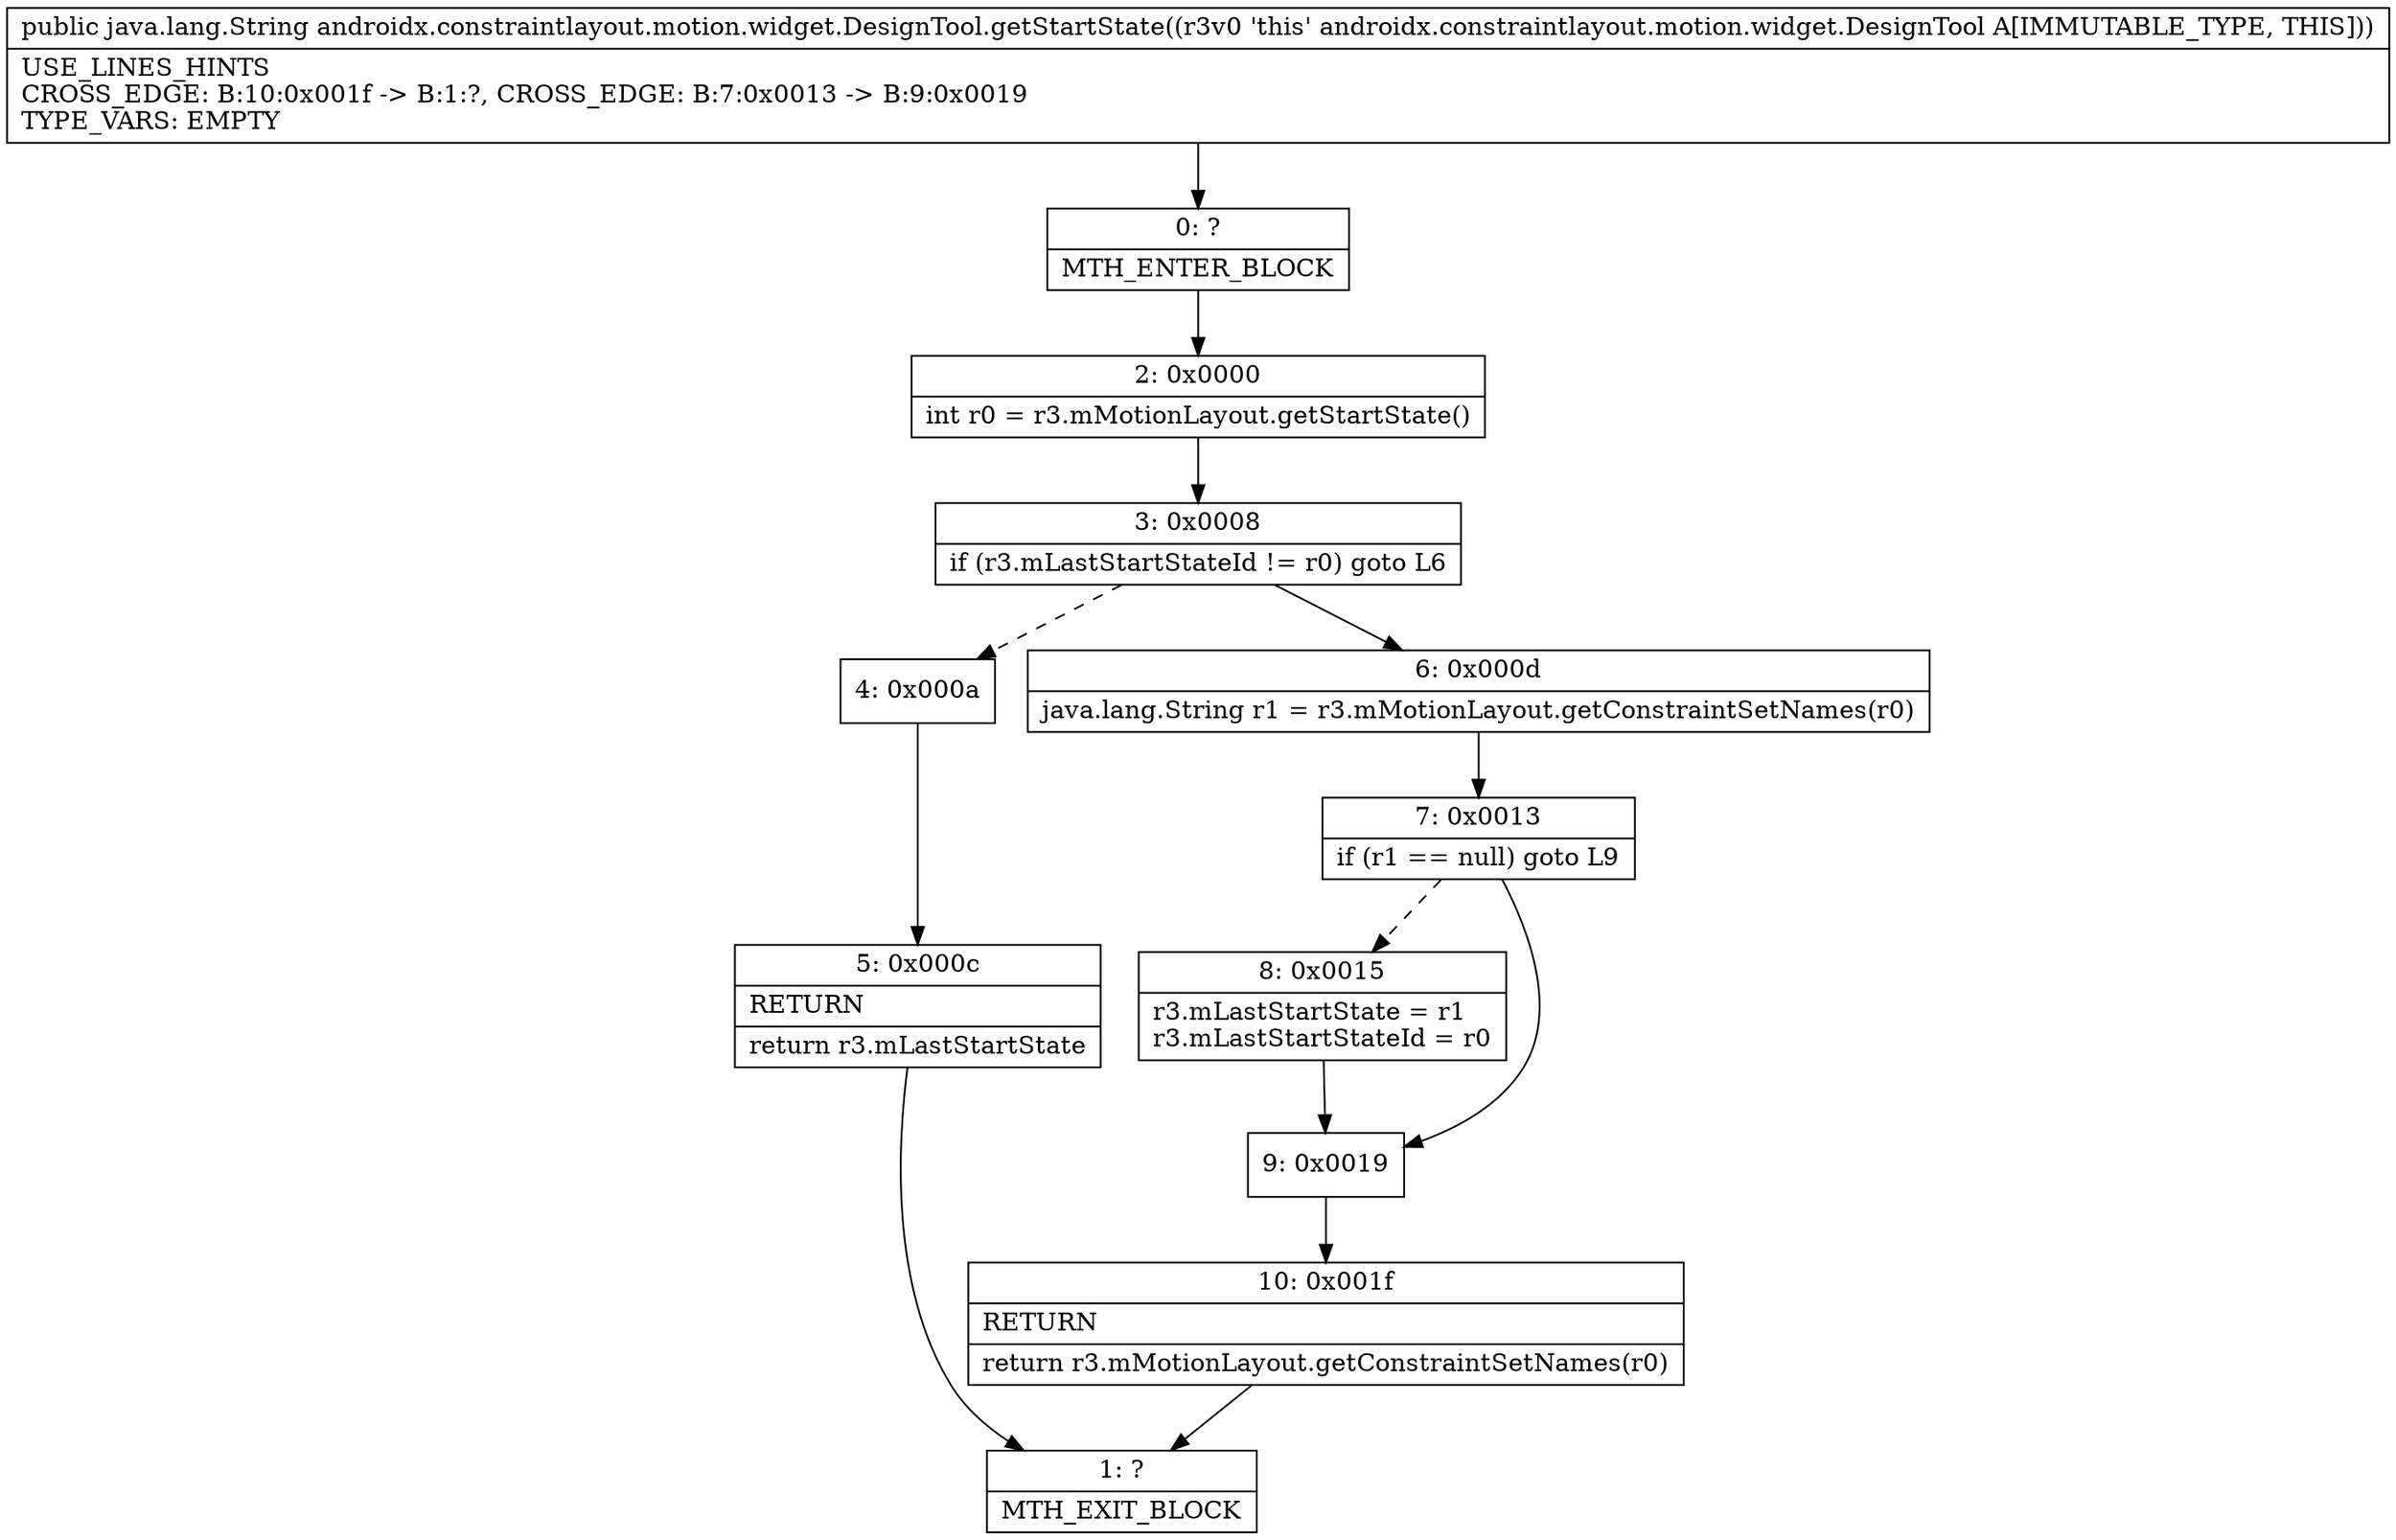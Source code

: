 digraph "CFG forandroidx.constraintlayout.motion.widget.DesignTool.getStartState()Ljava\/lang\/String;" {
Node_0 [shape=record,label="{0\:\ ?|MTH_ENTER_BLOCK\l}"];
Node_2 [shape=record,label="{2\:\ 0x0000|int r0 = r3.mMotionLayout.getStartState()\l}"];
Node_3 [shape=record,label="{3\:\ 0x0008|if (r3.mLastStartStateId != r0) goto L6\l}"];
Node_4 [shape=record,label="{4\:\ 0x000a}"];
Node_5 [shape=record,label="{5\:\ 0x000c|RETURN\l|return r3.mLastStartState\l}"];
Node_1 [shape=record,label="{1\:\ ?|MTH_EXIT_BLOCK\l}"];
Node_6 [shape=record,label="{6\:\ 0x000d|java.lang.String r1 = r3.mMotionLayout.getConstraintSetNames(r0)\l}"];
Node_7 [shape=record,label="{7\:\ 0x0013|if (r1 == null) goto L9\l}"];
Node_8 [shape=record,label="{8\:\ 0x0015|r3.mLastStartState = r1\lr3.mLastStartStateId = r0\l}"];
Node_9 [shape=record,label="{9\:\ 0x0019}"];
Node_10 [shape=record,label="{10\:\ 0x001f|RETURN\l|return r3.mMotionLayout.getConstraintSetNames(r0)\l}"];
MethodNode[shape=record,label="{public java.lang.String androidx.constraintlayout.motion.widget.DesignTool.getStartState((r3v0 'this' androidx.constraintlayout.motion.widget.DesignTool A[IMMUTABLE_TYPE, THIS]))  | USE_LINES_HINTS\lCROSS_EDGE: B:10:0x001f \-\> B:1:?, CROSS_EDGE: B:7:0x0013 \-\> B:9:0x0019\lTYPE_VARS: EMPTY\l}"];
MethodNode -> Node_0;Node_0 -> Node_2;
Node_2 -> Node_3;
Node_3 -> Node_4[style=dashed];
Node_3 -> Node_6;
Node_4 -> Node_5;
Node_5 -> Node_1;
Node_6 -> Node_7;
Node_7 -> Node_8[style=dashed];
Node_7 -> Node_9;
Node_8 -> Node_9;
Node_9 -> Node_10;
Node_10 -> Node_1;
}

